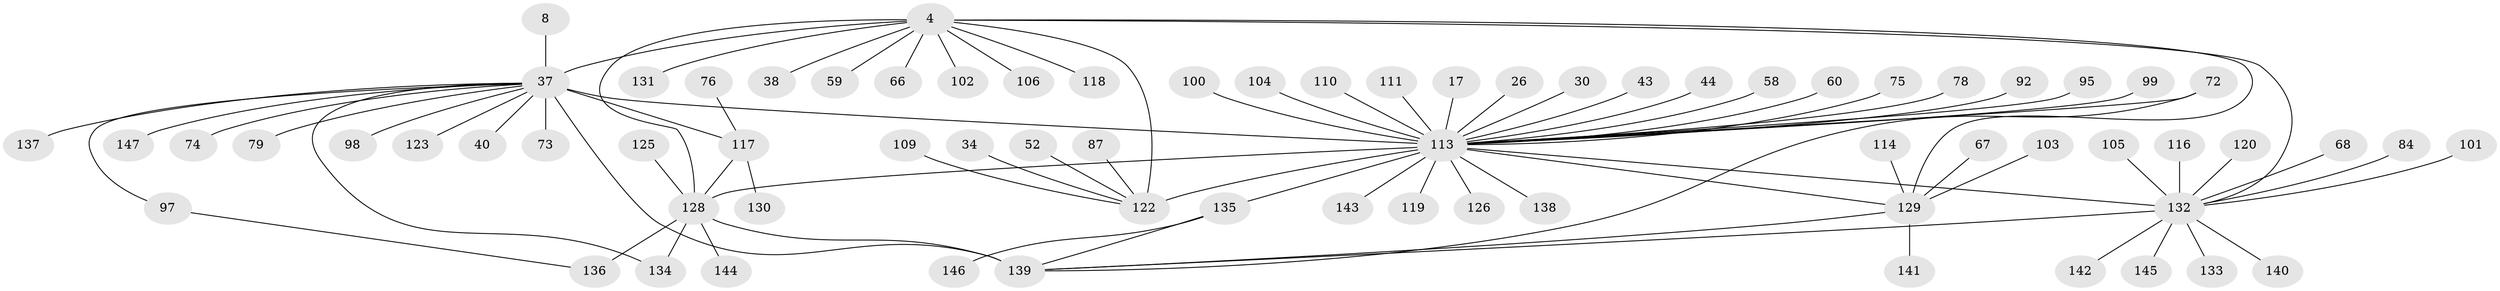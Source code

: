 // original degree distribution, {29: 0.006802721088435374, 8: 0.013605442176870748, 26: 0.006802721088435374, 14: 0.006802721088435374, 4: 0.061224489795918366, 2: 0.14285714285714285, 6: 0.02040816326530612, 1: 0.564625850340136, 3: 0.10884353741496598, 7: 0.034013605442176874, 5: 0.034013605442176874}
// Generated by graph-tools (version 1.1) at 2025/47/03/09/25 04:47:13]
// undirected, 73 vertices, 84 edges
graph export_dot {
graph [start="1"]
  node [color=gray90,style=filled];
  4 [super="+2"];
  8;
  17;
  26;
  30;
  34;
  37 [super="+14+1"];
  38;
  40;
  43 [super="+29"];
  44;
  52;
  58 [super="+53"];
  59 [super="+48"];
  60;
  66;
  67;
  68;
  72 [super="+9"];
  73;
  74;
  75;
  76;
  78;
  79;
  84;
  87;
  92;
  95;
  97 [super="+32+42+90"];
  98;
  99;
  100;
  101;
  102;
  103;
  104;
  105;
  106;
  109;
  110;
  111;
  113 [super="+25+80+22+70+83"];
  114;
  116;
  117 [super="+63"];
  118;
  119;
  120 [super="+49"];
  122 [super="+64+51"];
  123;
  125;
  126;
  128 [super="+57+85+19+21+82+86+108"];
  129 [super="+93+121+27+107+56"];
  130 [super="+96"];
  131 [super="+45"];
  132 [super="+16+61+23+91+127"];
  133;
  134 [super="+77+62+81"];
  135 [super="+6"];
  136 [super="+31"];
  137;
  138;
  139 [super="+69+124"];
  140;
  141;
  142;
  143;
  144;
  145;
  146;
  147;
  4 -- 38;
  4 -- 66;
  4 -- 102;
  4 -- 106;
  4 -- 118;
  4 -- 122 [weight=2];
  4 -- 132 [weight=2];
  4 -- 37 [weight=3];
  4 -- 131;
  4 -- 59;
  4 -- 128 [weight=2];
  4 -- 129 [weight=2];
  8 -- 37;
  17 -- 113;
  26 -- 113;
  30 -- 113;
  34 -- 122;
  37 -- 113 [weight=8];
  37 -- 139 [weight=5];
  37 -- 134;
  37 -- 73;
  37 -- 74;
  37 -- 137;
  37 -- 79;
  37 -- 147;
  37 -- 98;
  37 -- 40;
  37 -- 117 [weight=2];
  37 -- 123;
  37 -- 97;
  43 -- 113;
  44 -- 113;
  52 -- 122;
  58 -- 113;
  60 -- 113;
  67 -- 129;
  68 -- 132;
  72 -- 139;
  72 -- 113;
  75 -- 113;
  76 -- 117;
  78 -- 113;
  84 -- 132;
  87 -- 122;
  92 -- 113;
  95 -- 113;
  97 -- 136;
  99 -- 113;
  100 -- 113;
  101 -- 132;
  103 -- 129;
  104 -- 113;
  105 -- 132;
  109 -- 122;
  110 -- 113;
  111 -- 113;
  113 -- 126;
  113 -- 132 [weight=4];
  113 -- 135 [weight=2];
  113 -- 138;
  113 -- 143;
  113 -- 119;
  113 -- 122 [weight=3];
  113 -- 128;
  113 -- 129;
  114 -- 129;
  116 -- 132;
  117 -- 128;
  117 -- 130;
  120 -- 132;
  125 -- 128;
  128 -- 139;
  128 -- 134;
  128 -- 136 [weight=2];
  128 -- 144;
  129 -- 139 [weight=2];
  129 -- 141;
  132 -- 133;
  132 -- 140;
  132 -- 142;
  132 -- 139;
  132 -- 145;
  135 -- 146;
  135 -- 139;
}
